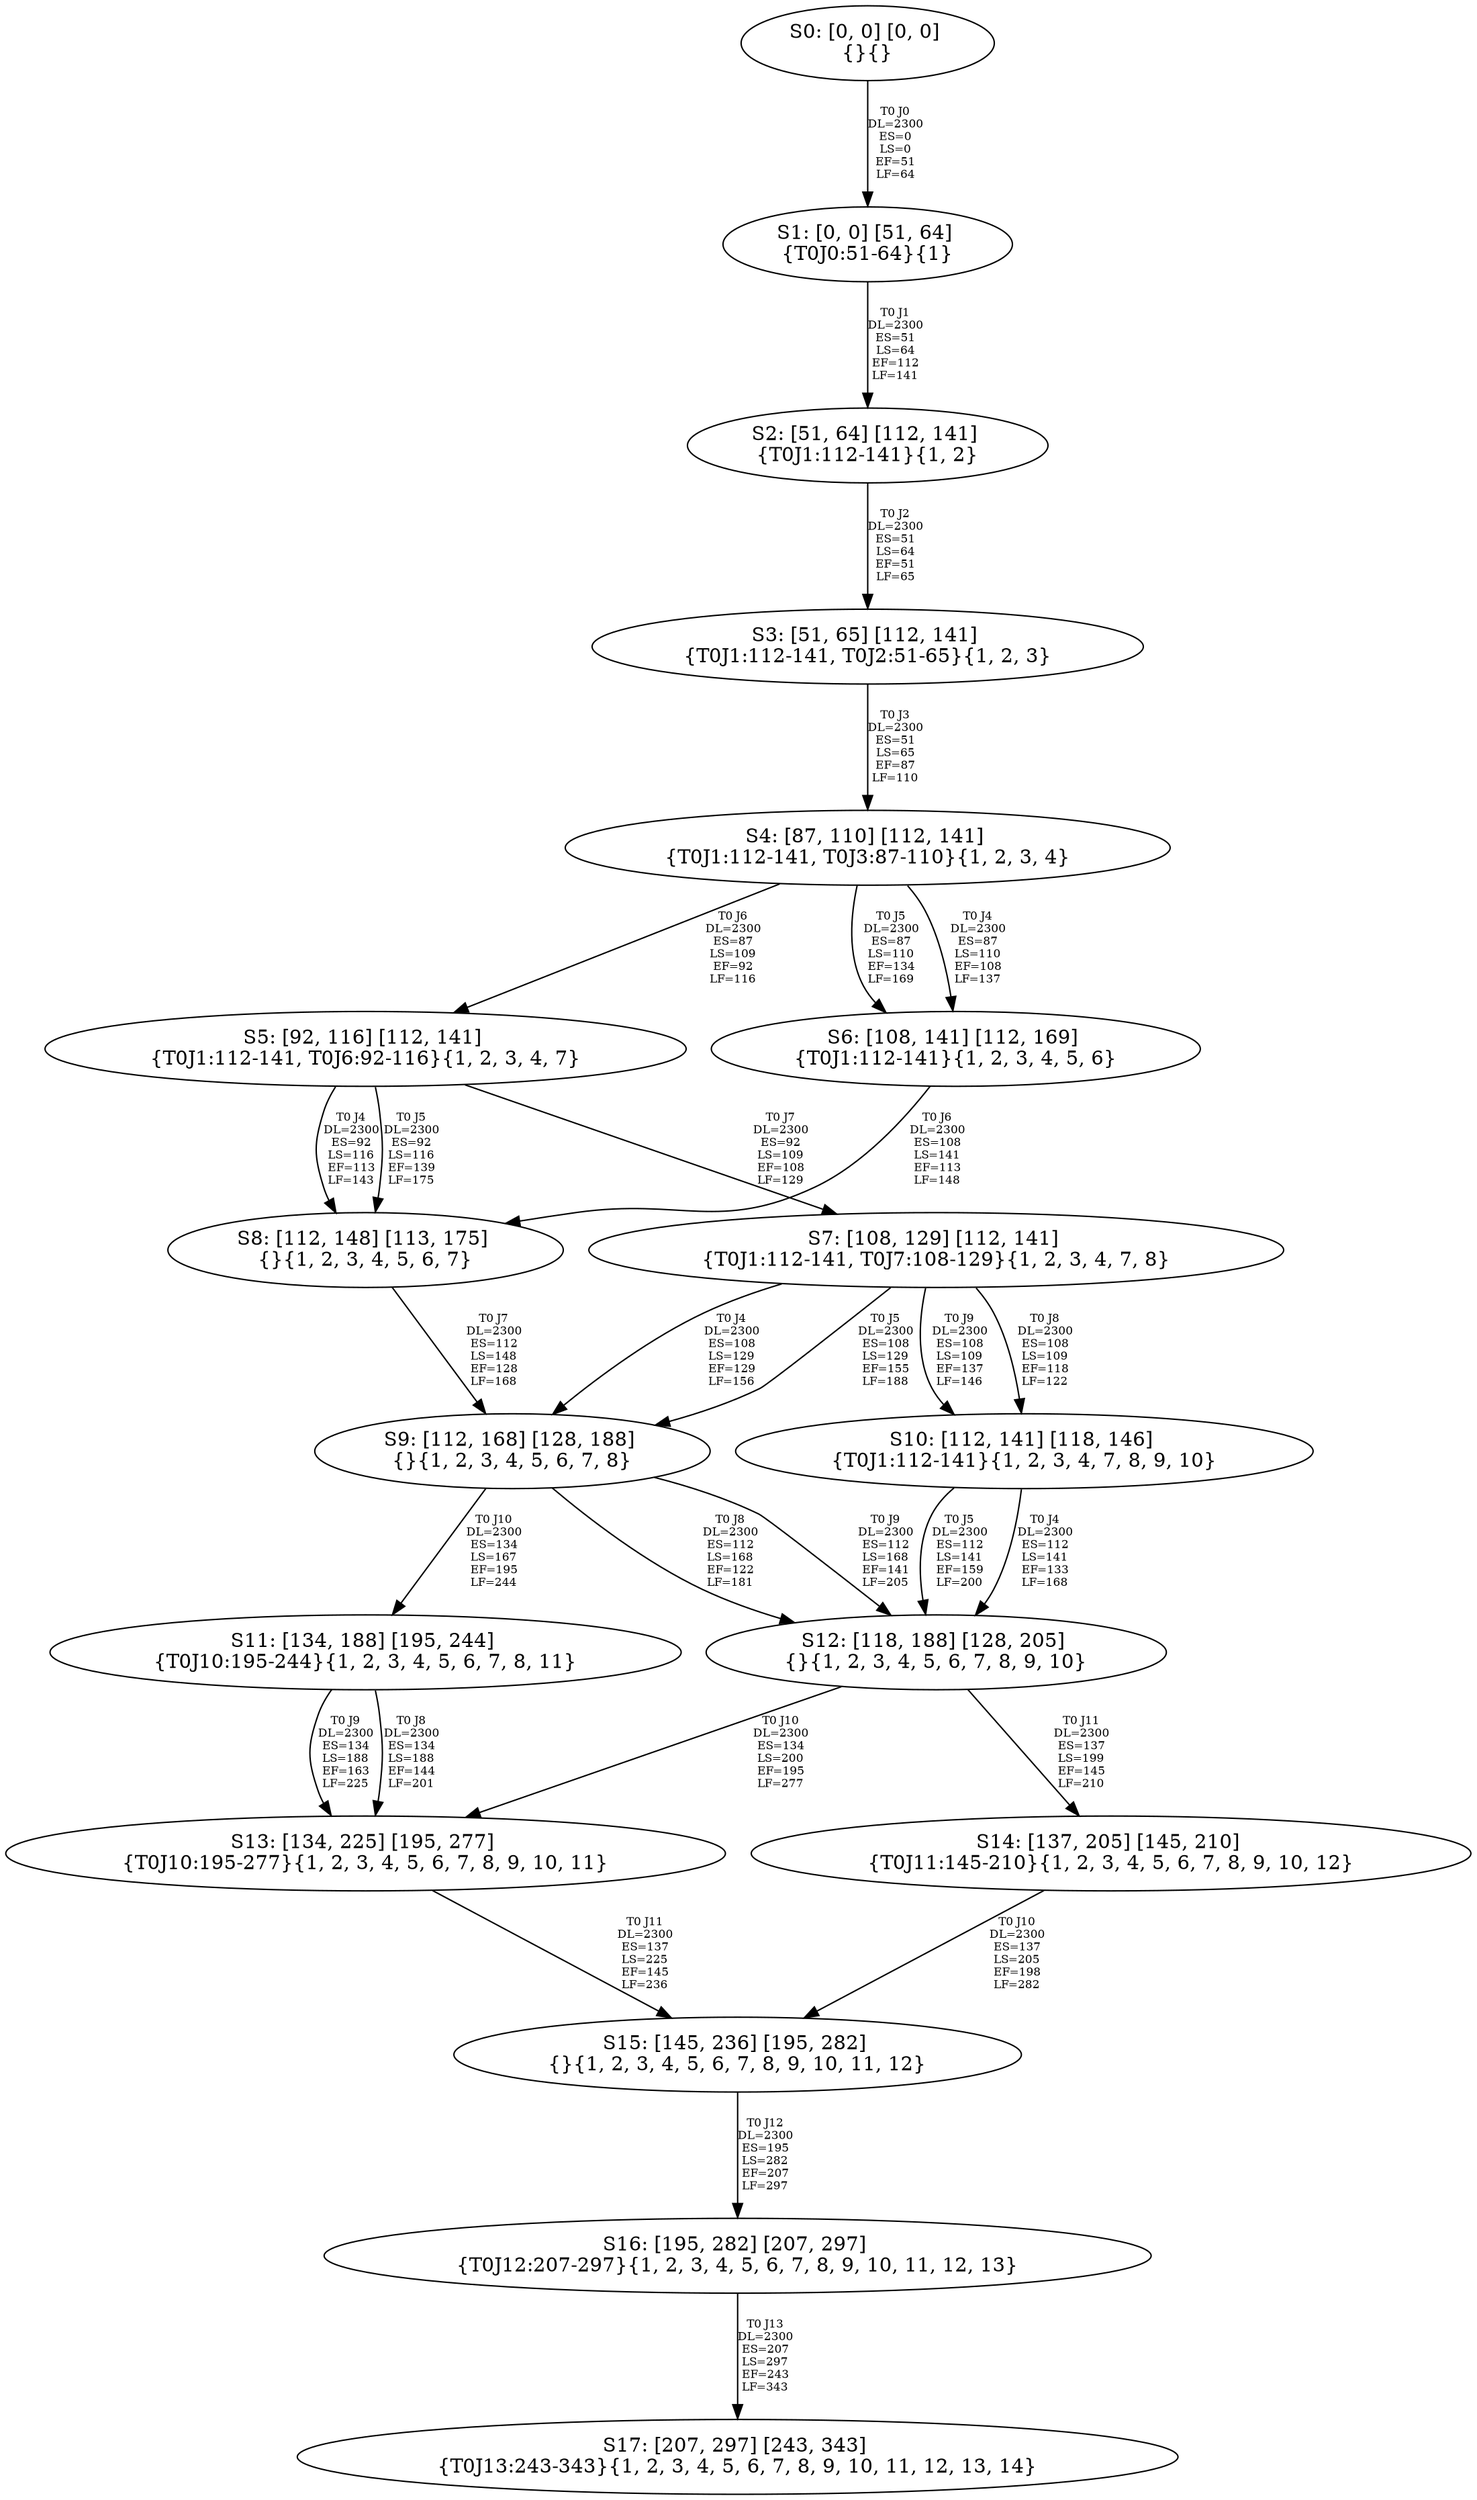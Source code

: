 digraph {
	S0[label="S0: [0, 0] [0, 0] \n{}{}"];
	S1[label="S1: [0, 0] [51, 64] \n{T0J0:51-64}{1}"];
	S2[label="S2: [51, 64] [112, 141] \n{T0J1:112-141}{1, 2}"];
	S3[label="S3: [51, 65] [112, 141] \n{T0J1:112-141, T0J2:51-65}{1, 2, 3}"];
	S4[label="S4: [87, 110] [112, 141] \n{T0J1:112-141, T0J3:87-110}{1, 2, 3, 4}"];
	S5[label="S5: [92, 116] [112, 141] \n{T0J1:112-141, T0J6:92-116}{1, 2, 3, 4, 7}"];
	S6[label="S6: [108, 141] [112, 169] \n{T0J1:112-141}{1, 2, 3, 4, 5, 6}"];
	S7[label="S7: [108, 129] [112, 141] \n{T0J1:112-141, T0J7:108-129}{1, 2, 3, 4, 7, 8}"];
	S8[label="S8: [112, 148] [113, 175] \n{}{1, 2, 3, 4, 5, 6, 7}"];
	S9[label="S9: [112, 168] [128, 188] \n{}{1, 2, 3, 4, 5, 6, 7, 8}"];
	S10[label="S10: [112, 141] [118, 146] \n{T0J1:112-141}{1, 2, 3, 4, 7, 8, 9, 10}"];
	S11[label="S11: [134, 188] [195, 244] \n{T0J10:195-244}{1, 2, 3, 4, 5, 6, 7, 8, 11}"];
	S12[label="S12: [118, 188] [128, 205] \n{}{1, 2, 3, 4, 5, 6, 7, 8, 9, 10}"];
	S13[label="S13: [134, 225] [195, 277] \n{T0J10:195-277}{1, 2, 3, 4, 5, 6, 7, 8, 9, 10, 11}"];
	S14[label="S14: [137, 205] [145, 210] \n{T0J11:145-210}{1, 2, 3, 4, 5, 6, 7, 8, 9, 10, 12}"];
	S15[label="S15: [145, 236] [195, 282] \n{}{1, 2, 3, 4, 5, 6, 7, 8, 9, 10, 11, 12}"];
	S16[label="S16: [195, 282] [207, 297] \n{T0J12:207-297}{1, 2, 3, 4, 5, 6, 7, 8, 9, 10, 11, 12, 13}"];
	S17[label="S17: [207, 297] [243, 343] \n{T0J13:243-343}{1, 2, 3, 4, 5, 6, 7, 8, 9, 10, 11, 12, 13, 14}"];
	S0 -> S1[label="T0 J0\nDL=2300\nES=0\nLS=0\nEF=51\nLF=64",fontsize=8];
	S1 -> S2[label="T0 J1\nDL=2300\nES=51\nLS=64\nEF=112\nLF=141",fontsize=8];
	S2 -> S3[label="T0 J2\nDL=2300\nES=51\nLS=64\nEF=51\nLF=65",fontsize=8];
	S3 -> S4[label="T0 J3\nDL=2300\nES=51\nLS=65\nEF=87\nLF=110",fontsize=8];
	S4 -> S6[label="T0 J4\nDL=2300\nES=87\nLS=110\nEF=108\nLF=137",fontsize=8];
	S4 -> S6[label="T0 J5\nDL=2300\nES=87\nLS=110\nEF=134\nLF=169",fontsize=8];
	S4 -> S5[label="T0 J6\nDL=2300\nES=87\nLS=109\nEF=92\nLF=116",fontsize=8];
	S5 -> S8[label="T0 J4\nDL=2300\nES=92\nLS=116\nEF=113\nLF=143",fontsize=8];
	S5 -> S8[label="T0 J5\nDL=2300\nES=92\nLS=116\nEF=139\nLF=175",fontsize=8];
	S5 -> S7[label="T0 J7\nDL=2300\nES=92\nLS=109\nEF=108\nLF=129",fontsize=8];
	S6 -> S8[label="T0 J6\nDL=2300\nES=108\nLS=141\nEF=113\nLF=148",fontsize=8];
	S7 -> S9[label="T0 J4\nDL=2300\nES=108\nLS=129\nEF=129\nLF=156",fontsize=8];
	S7 -> S9[label="T0 J5\nDL=2300\nES=108\nLS=129\nEF=155\nLF=188",fontsize=8];
	S7 -> S10[label="T0 J8\nDL=2300\nES=108\nLS=109\nEF=118\nLF=122",fontsize=8];
	S7 -> S10[label="T0 J9\nDL=2300\nES=108\nLS=109\nEF=137\nLF=146",fontsize=8];
	S8 -> S9[label="T0 J7\nDL=2300\nES=112\nLS=148\nEF=128\nLF=168",fontsize=8];
	S9 -> S12[label="T0 J8\nDL=2300\nES=112\nLS=168\nEF=122\nLF=181",fontsize=8];
	S9 -> S12[label="T0 J9\nDL=2300\nES=112\nLS=168\nEF=141\nLF=205",fontsize=8];
	S9 -> S11[label="T0 J10\nDL=2300\nES=134\nLS=167\nEF=195\nLF=244",fontsize=8];
	S10 -> S12[label="T0 J4\nDL=2300\nES=112\nLS=141\nEF=133\nLF=168",fontsize=8];
	S10 -> S12[label="T0 J5\nDL=2300\nES=112\nLS=141\nEF=159\nLF=200",fontsize=8];
	S11 -> S13[label="T0 J8\nDL=2300\nES=134\nLS=188\nEF=144\nLF=201",fontsize=8];
	S11 -> S13[label="T0 J9\nDL=2300\nES=134\nLS=188\nEF=163\nLF=225",fontsize=8];
	S12 -> S13[label="T0 J10\nDL=2300\nES=134\nLS=200\nEF=195\nLF=277",fontsize=8];
	S12 -> S14[label="T0 J11\nDL=2300\nES=137\nLS=199\nEF=145\nLF=210",fontsize=8];
	S13 -> S15[label="T0 J11\nDL=2300\nES=137\nLS=225\nEF=145\nLF=236",fontsize=8];
	S14 -> S15[label="T0 J10\nDL=2300\nES=137\nLS=205\nEF=198\nLF=282",fontsize=8];
	S15 -> S16[label="T0 J12\nDL=2300\nES=195\nLS=282\nEF=207\nLF=297",fontsize=8];
	S16 -> S17[label="T0 J13\nDL=2300\nES=207\nLS=297\nEF=243\nLF=343",fontsize=8];
}
